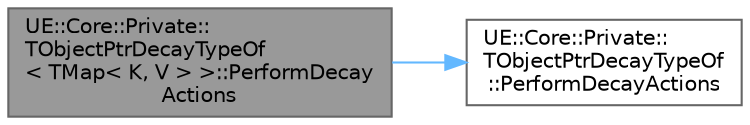 digraph "UE::Core::Private::TObjectPtrDecayTypeOf&lt; TMap&lt; K, V &gt; &gt;::PerformDecayActions"
{
 // INTERACTIVE_SVG=YES
 // LATEX_PDF_SIZE
  bgcolor="transparent";
  edge [fontname=Helvetica,fontsize=10,labelfontname=Helvetica,labelfontsize=10];
  node [fontname=Helvetica,fontsize=10,shape=box,height=0.2,width=0.4];
  rankdir="LR";
  Node1 [id="Node000001",label="UE::Core::Private::\lTObjectPtrDecayTypeOf\l\< TMap\< K, V \> \>::PerformDecay\lActions",height=0.2,width=0.4,color="gray40", fillcolor="grey60", style="filled", fontcolor="black",tooltip=" "];
  Node1 -> Node2 [id="edge1_Node000001_Node000002",color="steelblue1",style="solid",tooltip=" "];
  Node2 [id="Node000002",label="UE::Core::Private::\lTObjectPtrDecayTypeOf\l::PerformDecayActions",height=0.2,width=0.4,color="grey40", fillcolor="white", style="filled",URL="$dc/df2/structUE_1_1Core_1_1Private_1_1TObjectPtrDecayTypeOf.html#a72b5f966be9ffc6d0e30cff63e56d345",tooltip=" "];
}
